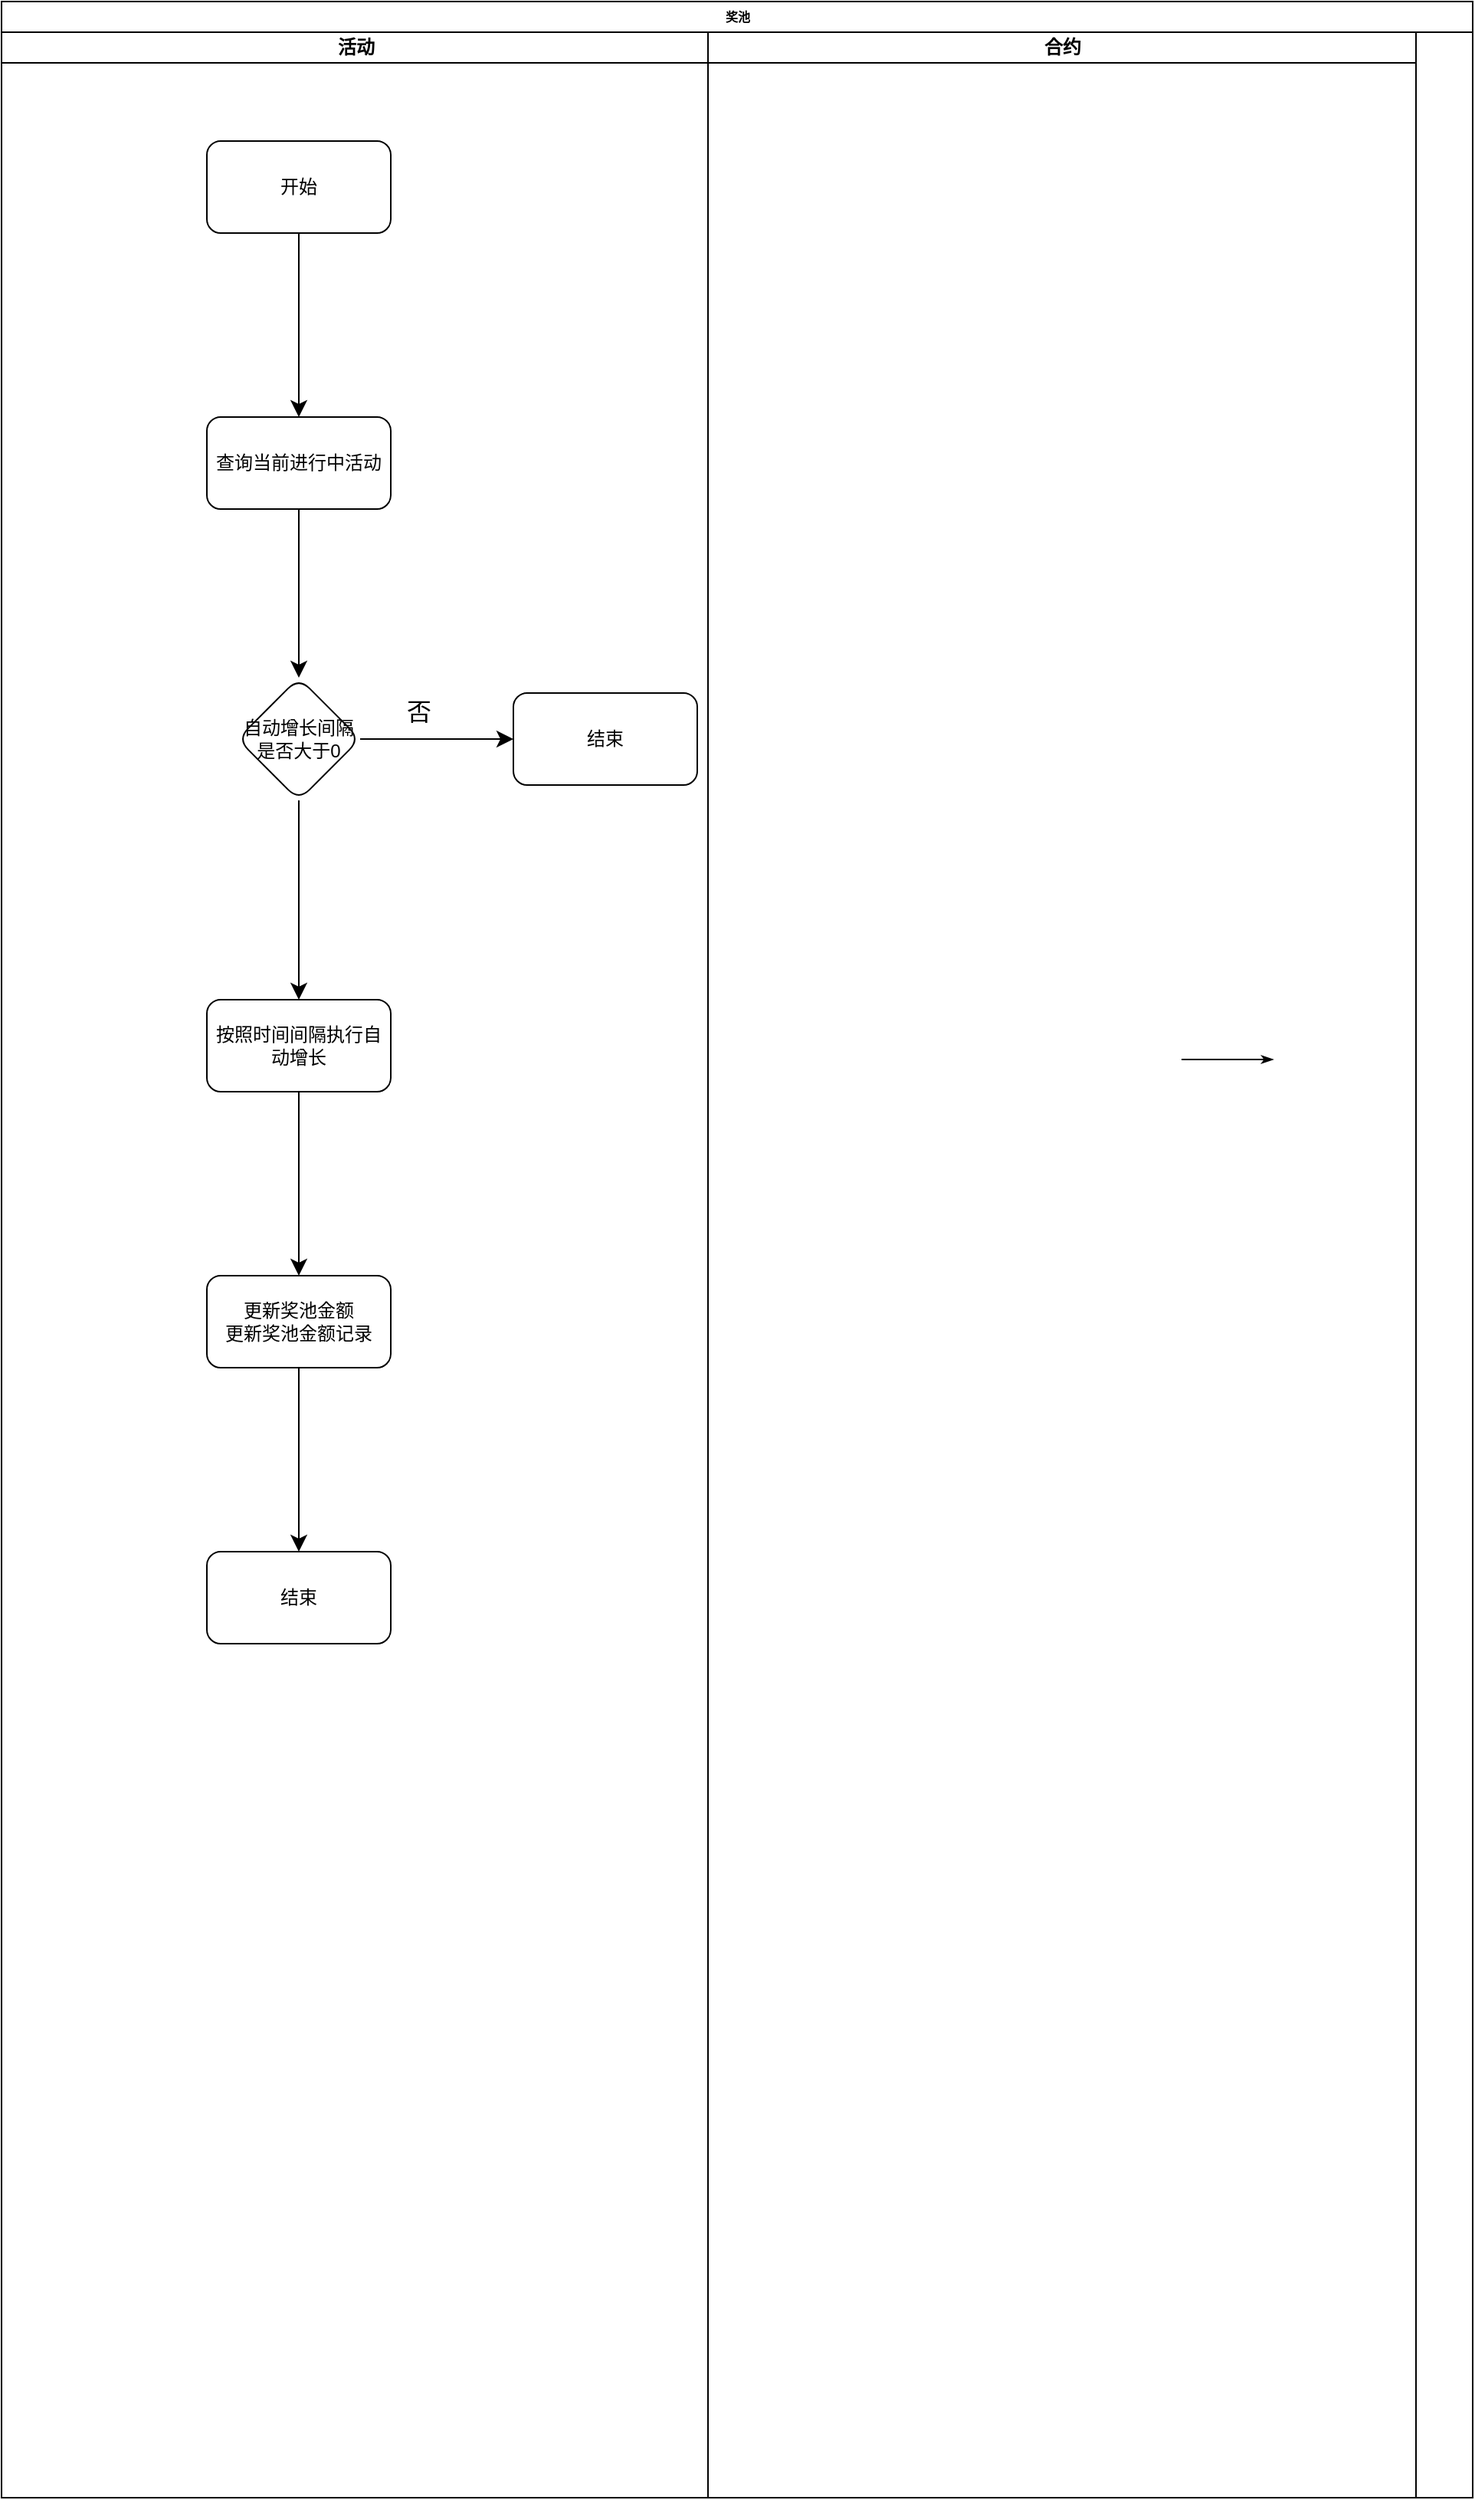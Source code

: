 <mxfile version="24.2.3" type="github">
  <diagram name="Page-1" id="74e2e168-ea6b-b213-b513-2b3c1d86103e">
    <mxGraphModel dx="954" dy="739" grid="0" gridSize="10" guides="1" tooltips="1" connect="1" arrows="1" fold="1" page="1" pageScale="1" pageWidth="1100" pageHeight="850" background="none" math="0" shadow="0">
      <root>
        <mxCell id="0" />
        <mxCell id="1" parent="0" />
        <mxCell id="77e6c97f196da883-1" value="奖池" style="swimlane;html=1;childLayout=stackLayout;startSize=20;rounded=0;shadow=0;labelBackgroundColor=none;strokeWidth=1;fontFamily=Verdana;fontSize=8;align=center;" parent="1" vertex="1">
          <mxGeometry x="70" y="40" width="960" height="1628" as="geometry" />
        </mxCell>
        <mxCell id="77e6c97f196da883-40" style="edgeStyle=orthogonalEdgeStyle;rounded=1;html=1;labelBackgroundColor=none;startArrow=none;startFill=0;startSize=5;endArrow=classicThin;endFill=1;endSize=5;jettySize=auto;orthogonalLoop=1;strokeWidth=1;fontFamily=Verdana;fontSize=8" parent="77e6c97f196da883-1" edge="1">
          <mxGeometry relative="1" as="geometry">
            <mxPoint x="770" y="690" as="sourcePoint" />
            <mxPoint x="830" y="690" as="targetPoint" />
          </mxGeometry>
        </mxCell>
        <mxCell id="77e6c97f196da883-3" value="活动" style="swimlane;html=1;startSize=20;" parent="77e6c97f196da883-1" vertex="1">
          <mxGeometry y="20" width="461" height="1608" as="geometry" />
        </mxCell>
        <mxCell id="MT66Mh5YDrd_8wVJc7CR-4" value="" style="edgeStyle=none;curved=1;rounded=0;orthogonalLoop=1;jettySize=auto;html=1;fontSize=12;startSize=8;endSize=8;" edge="1" parent="77e6c97f196da883-3" source="MT66Mh5YDrd_8wVJc7CR-2" target="MT66Mh5YDrd_8wVJc7CR-3">
          <mxGeometry relative="1" as="geometry" />
        </mxCell>
        <mxCell id="MT66Mh5YDrd_8wVJc7CR-2" value="开始" style="rounded=1;whiteSpace=wrap;html=1;" vertex="1" parent="77e6c97f196da883-3">
          <mxGeometry x="134" y="71" width="120" height="60" as="geometry" />
        </mxCell>
        <mxCell id="MT66Mh5YDrd_8wVJc7CR-8" value="" style="edgeStyle=none;curved=1;rounded=0;orthogonalLoop=1;jettySize=auto;html=1;fontSize=12;startSize=8;endSize=8;" edge="1" parent="77e6c97f196da883-3" source="MT66Mh5YDrd_8wVJc7CR-3" target="MT66Mh5YDrd_8wVJc7CR-7">
          <mxGeometry relative="1" as="geometry" />
        </mxCell>
        <mxCell id="MT66Mh5YDrd_8wVJc7CR-3" value="查询当前进行中活动" style="whiteSpace=wrap;html=1;rounded=1;" vertex="1" parent="77e6c97f196da883-3">
          <mxGeometry x="134" y="251" width="120" height="60" as="geometry" />
        </mxCell>
        <mxCell id="MT66Mh5YDrd_8wVJc7CR-10" value="" style="edgeStyle=none;curved=1;rounded=0;orthogonalLoop=1;jettySize=auto;html=1;fontSize=12;startSize=8;endSize=8;" edge="1" parent="77e6c97f196da883-3" source="MT66Mh5YDrd_8wVJc7CR-7" target="MT66Mh5YDrd_8wVJc7CR-9">
          <mxGeometry relative="1" as="geometry" />
        </mxCell>
        <mxCell id="MT66Mh5YDrd_8wVJc7CR-13" value="" style="edgeStyle=none;curved=1;rounded=0;orthogonalLoop=1;jettySize=auto;html=1;fontSize=12;startSize=8;endSize=8;" edge="1" parent="77e6c97f196da883-3" source="MT66Mh5YDrd_8wVJc7CR-7" target="MT66Mh5YDrd_8wVJc7CR-12">
          <mxGeometry relative="1" as="geometry" />
        </mxCell>
        <mxCell id="MT66Mh5YDrd_8wVJc7CR-7" value="自动增长间隔是否大于0" style="rhombus;whiteSpace=wrap;html=1;rounded=1;" vertex="1" parent="77e6c97f196da883-3">
          <mxGeometry x="154" y="421" width="80" height="80" as="geometry" />
        </mxCell>
        <mxCell id="MT66Mh5YDrd_8wVJc7CR-9" value="结束" style="whiteSpace=wrap;html=1;rounded=1;" vertex="1" parent="77e6c97f196da883-3">
          <mxGeometry x="334" y="431" width="120" height="60" as="geometry" />
        </mxCell>
        <mxCell id="MT66Mh5YDrd_8wVJc7CR-15" value="" style="edgeStyle=none;curved=1;rounded=0;orthogonalLoop=1;jettySize=auto;html=1;fontSize=12;startSize=8;endSize=8;" edge="1" parent="77e6c97f196da883-3" source="MT66Mh5YDrd_8wVJc7CR-12" target="MT66Mh5YDrd_8wVJc7CR-14">
          <mxGeometry relative="1" as="geometry" />
        </mxCell>
        <mxCell id="MT66Mh5YDrd_8wVJc7CR-12" value="按照时间间隔执行自动增长" style="whiteSpace=wrap;html=1;rounded=1;" vertex="1" parent="77e6c97f196da883-3">
          <mxGeometry x="134" y="631" width="120" height="60" as="geometry" />
        </mxCell>
        <mxCell id="MT66Mh5YDrd_8wVJc7CR-17" value="" style="edgeStyle=none;curved=1;rounded=0;orthogonalLoop=1;jettySize=auto;html=1;fontSize=12;startSize=8;endSize=8;" edge="1" parent="77e6c97f196da883-3" source="MT66Mh5YDrd_8wVJc7CR-14" target="MT66Mh5YDrd_8wVJc7CR-16">
          <mxGeometry relative="1" as="geometry" />
        </mxCell>
        <mxCell id="MT66Mh5YDrd_8wVJc7CR-14" value="更新奖池金额&lt;div&gt;更新奖池金额记录&lt;/div&gt;" style="whiteSpace=wrap;html=1;rounded=1;" vertex="1" parent="77e6c97f196da883-3">
          <mxGeometry x="134" y="811" width="120" height="60" as="geometry" />
        </mxCell>
        <mxCell id="MT66Mh5YDrd_8wVJc7CR-16" value="结束" style="whiteSpace=wrap;html=1;rounded=1;" vertex="1" parent="77e6c97f196da883-3">
          <mxGeometry x="134" y="991" width="120" height="60" as="geometry" />
        </mxCell>
        <mxCell id="MT66Mh5YDrd_8wVJc7CR-1" value="合约" style="swimlane;html=1;startSize=20;" vertex="1" parent="77e6c97f196da883-1">
          <mxGeometry x="461" y="20" width="462" height="1608" as="geometry" />
        </mxCell>
        <mxCell id="MT66Mh5YDrd_8wVJc7CR-11" value="否" style="text;html=1;align=center;verticalAlign=middle;resizable=0;points=[];autosize=1;strokeColor=none;fillColor=none;fontSize=16;" vertex="1" parent="1">
          <mxGeometry x="324.5" y="487.5" width="34" height="31" as="geometry" />
        </mxCell>
      </root>
    </mxGraphModel>
  </diagram>
</mxfile>
